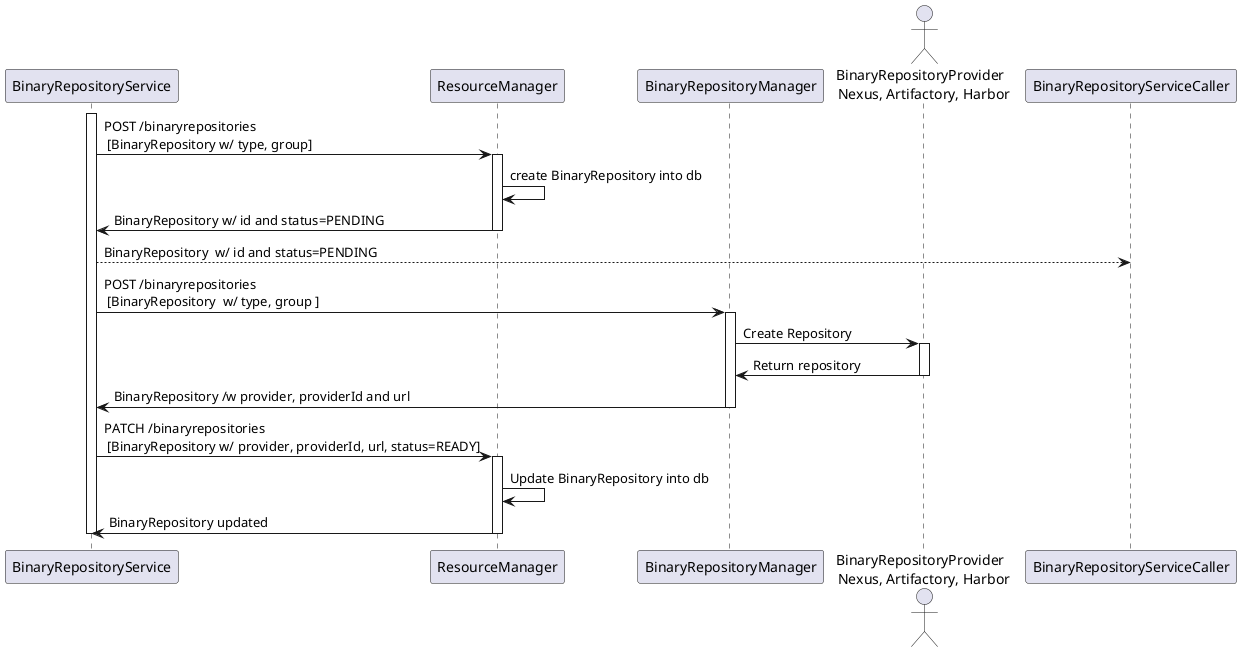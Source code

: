 @startuml

participant BinaryRepositoryService
participant ResourceManager
participant BinaryRepositoryManager
actor BinaryRepositoryProvider as "BinaryRepositoryProvider \n Nexus, Artifactory, Harbor"

activate BinaryRepositoryService
    BinaryRepositoryService -> ResourceManager: POST /binaryrepositories \n [BinaryRepository w/ type, group]
    activate ResourceManager
    ResourceManager -> ResourceManager: create BinaryRepository into db
    BinaryRepositoryService <- ResourceManager: BinaryRepository w/ id and status=PENDING
    deactivate ResourceManager
    "BinaryRepositoryServiceCaller" <-- BinaryRepositoryService : BinaryRepository  w/ id and status=PENDING

    BinaryRepositoryService -> BinaryRepositoryManager: POST /binaryrepositories \n [BinaryRepository  w/ type, group ]
    activate BinaryRepositoryManager
    BinaryRepositoryManager -> BinaryRepositoryProvider : Create Repository
    activate BinaryRepositoryProvider
    BinaryRepositoryManager <- BinaryRepositoryProvider : Return repository
    deactivate BinaryRepositoryProvider
    BinaryRepositoryService <- BinaryRepositoryManager : BinaryRepository /w provider, providerId and url
    deactivate BinaryRepositoryManager

    BinaryRepositoryService -> ResourceManager: PATCH /binaryrepositories \n [BinaryRepository w/ provider, providerId, url, status=READY]
    activate ResourceManager
    ResourceManager -> ResourceManager: Update BinaryRepository into db
    BinaryRepositoryService <- ResourceManager: BinaryRepository updated
    deactivate ResourceManager

deactivate BinaryRepositoryService


@enduml